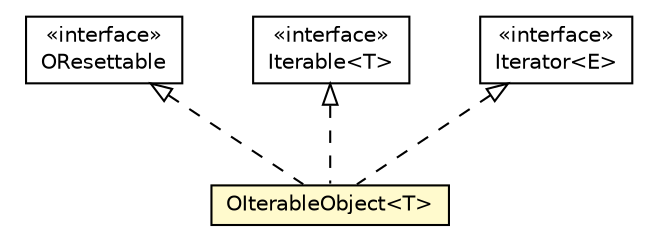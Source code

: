 #!/usr/local/bin/dot
#
# Class diagram 
# Generated by UMLGraph version R5_6-24-gf6e263 (http://www.umlgraph.org/)
#

digraph G {
	edge [fontname="Helvetica",fontsize=10,labelfontname="Helvetica",labelfontsize=10];
	node [fontname="Helvetica",fontsize=10,shape=plaintext];
	nodesep=0.25;
	ranksep=0.5;
	// com.orientechnologies.common.collection.OIterableObject<T>
	c2180590 [label=<<table title="com.orientechnologies.common.collection.OIterableObject" border="0" cellborder="1" cellspacing="0" cellpadding="2" port="p" bgcolor="lemonChiffon" href="./OIterableObject.html">
		<tr><td><table border="0" cellspacing="0" cellpadding="1">
<tr><td align="center" balign="center"> OIterableObject&lt;T&gt; </td></tr>
		</table></td></tr>
		</table>>, URL="./OIterableObject.html", fontname="Helvetica", fontcolor="black", fontsize=10.0];
	// com.orientechnologies.common.util.OResettable
	c2180673 [label=<<table title="com.orientechnologies.common.util.OResettable" border="0" cellborder="1" cellspacing="0" cellpadding="2" port="p" href="../util/OResettable.html">
		<tr><td><table border="0" cellspacing="0" cellpadding="1">
<tr><td align="center" balign="center"> &#171;interface&#187; </td></tr>
<tr><td align="center" balign="center"> OResettable </td></tr>
		</table></td></tr>
		</table>>, URL="../util/OResettable.html", fontname="Helvetica", fontcolor="black", fontsize=10.0];
	//com.orientechnologies.common.collection.OIterableObject<T> implements java.lang.Iterable<T>
	c2182564:p -> c2180590:p [dir=back,arrowtail=empty,style=dashed];
	//com.orientechnologies.common.collection.OIterableObject<T> implements com.orientechnologies.common.util.OResettable
	c2180673:p -> c2180590:p [dir=back,arrowtail=empty,style=dashed];
	//com.orientechnologies.common.collection.OIterableObject<T> implements java.util.Iterator<E>
	c2182565:p -> c2180590:p [dir=back,arrowtail=empty,style=dashed];
	// java.lang.Iterable<T>
	c2182564 [label=<<table title="java.lang.Iterable" border="0" cellborder="1" cellspacing="0" cellpadding="2" port="p" href="http://java.sun.com/j2se/1.4.2/docs/api/java/lang/Iterable.html">
		<tr><td><table border="0" cellspacing="0" cellpadding="1">
<tr><td align="center" balign="center"> &#171;interface&#187; </td></tr>
<tr><td align="center" balign="center"> Iterable&lt;T&gt; </td></tr>
		</table></td></tr>
		</table>>, URL="http://java.sun.com/j2se/1.4.2/docs/api/java/lang/Iterable.html", fontname="Helvetica", fontcolor="black", fontsize=10.0];
	// java.util.Iterator<E>
	c2182565 [label=<<table title="java.util.Iterator" border="0" cellborder="1" cellspacing="0" cellpadding="2" port="p" href="http://java.sun.com/j2se/1.4.2/docs/api/java/util/Iterator.html">
		<tr><td><table border="0" cellspacing="0" cellpadding="1">
<tr><td align="center" balign="center"> &#171;interface&#187; </td></tr>
<tr><td align="center" balign="center"> Iterator&lt;E&gt; </td></tr>
		</table></td></tr>
		</table>>, URL="http://java.sun.com/j2se/1.4.2/docs/api/java/util/Iterator.html", fontname="Helvetica", fontcolor="black", fontsize=10.0];
}

